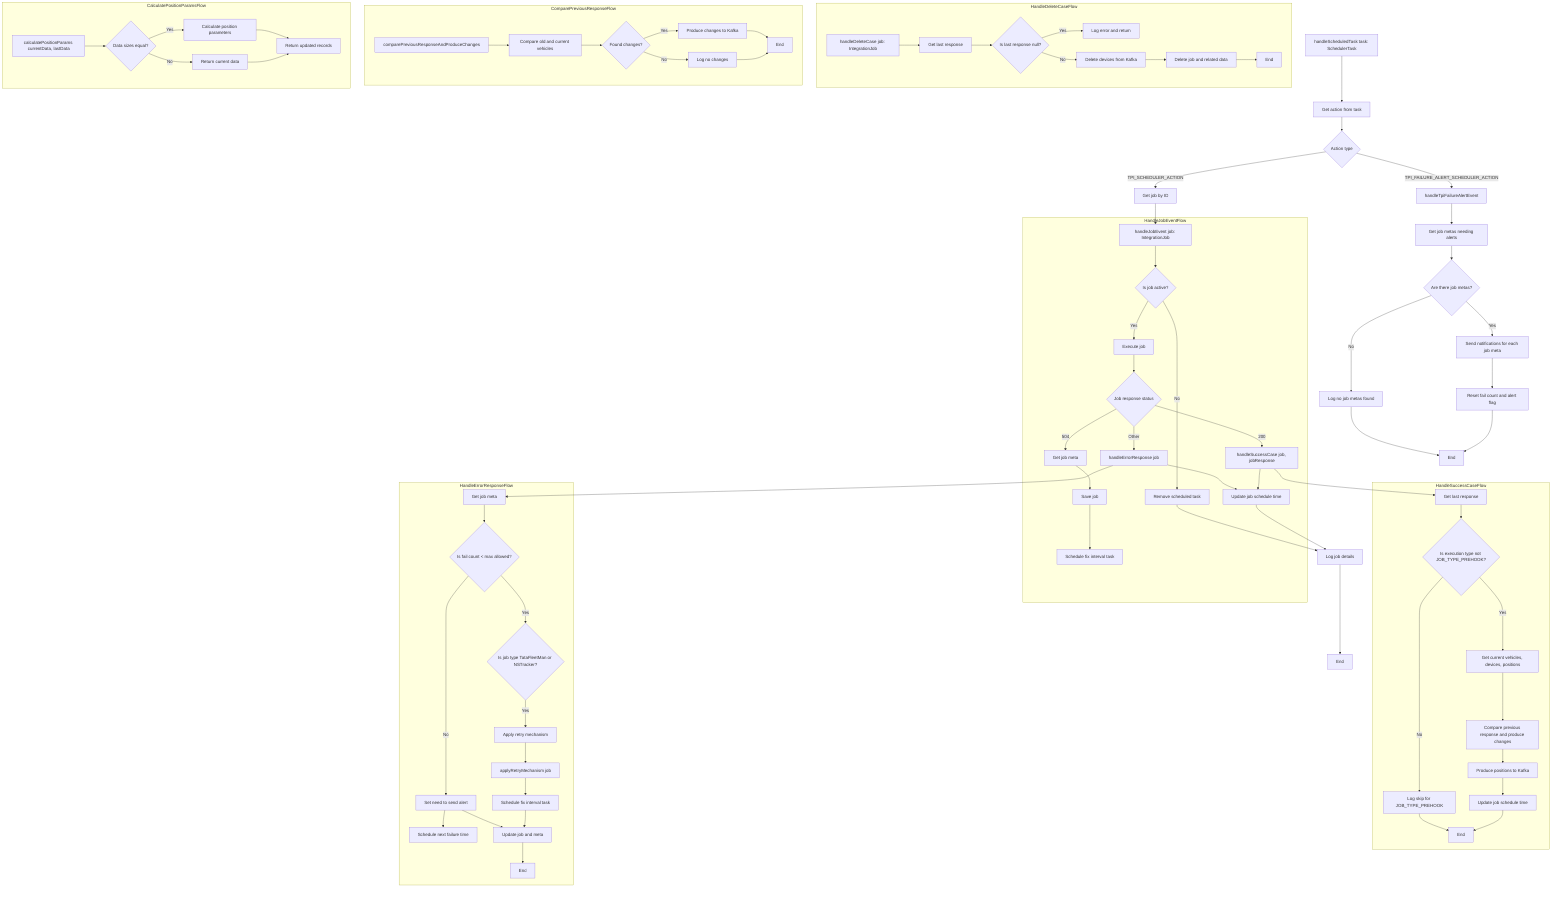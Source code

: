 graph TD;
    A[handleScheduledTask task: SchedulerTask] --> B[Get action from task]
    B --> C{Action type}
    C -- TPI_SCHEDULER_ACTION --> D[Get job by ID]
    D --> E[handleJobEvent job: IntegrationJob]
    E --> F{Is job active?}
    F -- Yes --> G[Execute job]
    G --> H{Job response status}
    H -- 200 --> I[handleSuccessCase job, jobResponse]
    H -- 504 --> J[Get job meta]
    J --> K[Save job]
    K --> L[Schedule fix interval task]
    H -- Other --> M[handleErrorResponse job]
    F -- No --> N[Remove scheduled task]
    I --> O[Update job schedule time]
    M --> O
    O --> P[Log job details]
    N --> P
    P --> Q[End]

    C -- TPI_FAILURE_ALERT_SCHEDULER_ACTION --> R[handleTpiFailureAlertEvent]
    R --> S[Get job metas needing alerts]
    S --> T{Are there job metas?}
    T -- Yes --> U[Send notifications for each job meta]
    U --> V[Reset fail count and alert flag]
    V --> W[End]
    T -- No --> X[Log no job metas found]
    X --> W

    subgraph HandleJobEventFlow
        E
        F
        G
        H
        I
        J
        K
        L
        M
        N
        O
    end

    subgraph HandleSuccessCaseFlow
        I --> Y[Get last response]
        Y --> Z{Is execution type not JOB_TYPE_PREHOOK?}
        Z -- Yes --> AA[Get current vehicles, devices, positions]
        AA --> AB[Compare previous response and produce changes]
        AB --> AC[Produce positions to Kafka]
        AC --> AD[Update job schedule time]
        AD --> AE[End]
        Z -- No --> AF[Log skip for JOB_TYPE_PREHOOK]
        AF --> AE
    end

    subgraph HandleErrorResponseFlow
        M --> AG[Get job meta]
        AG --> AH{Is fail count < max allowed?}
        AH -- Yes --> AI{Is job type TataFleetMan or NSTracker?}
        AI -- Yes --> AJ[Apply retry mechanism]
        AJ --> AK[applyRetryMechanism job]
        AK --> AL[Schedule fix interval task]
        AH -- No --> AM[Set need to send alert]
        AM --> AN[Schedule next failure time]
        AL --> AO[Update job and meta]
        AM --> AO
        AO --> AP[End]
    end

    subgraph HandleDeleteCaseFlow
        A7[handleDeleteCase job: IntegrationJob] --> AQ[Get last response]
        AQ --> AR{Is last response null?}
        AR -- Yes --> AS[Log error and return]
        AR -- No --> AT[Delete devices from Kafka]
        AT --> AU[Delete job and related data]
        AU --> AV[End]
    end

    subgraph ComparePreviousResponseFlow
        A8[comparePreviousResponseAndProduceChanges] --> AW[Compare old and current vehicles]
        AW --> AX{Found changes?}
        AX -- Yes --> AY[Produce changes to Kafka]
        AY --> AZ[End]
        AX -- No --> BA[Log no changes]
        BA --> AZ
    end

    subgraph CalculatePositionParamsFlow
        A9[calculatePositionParams currentData, lastData] --> BB{Data sizes equal?}
        BB -- Yes --> BC[Calculate position parameters]
        BC --> BD[Return updated records]
        BB -- No --> BE[Return current data]
        BE --> BD
    end